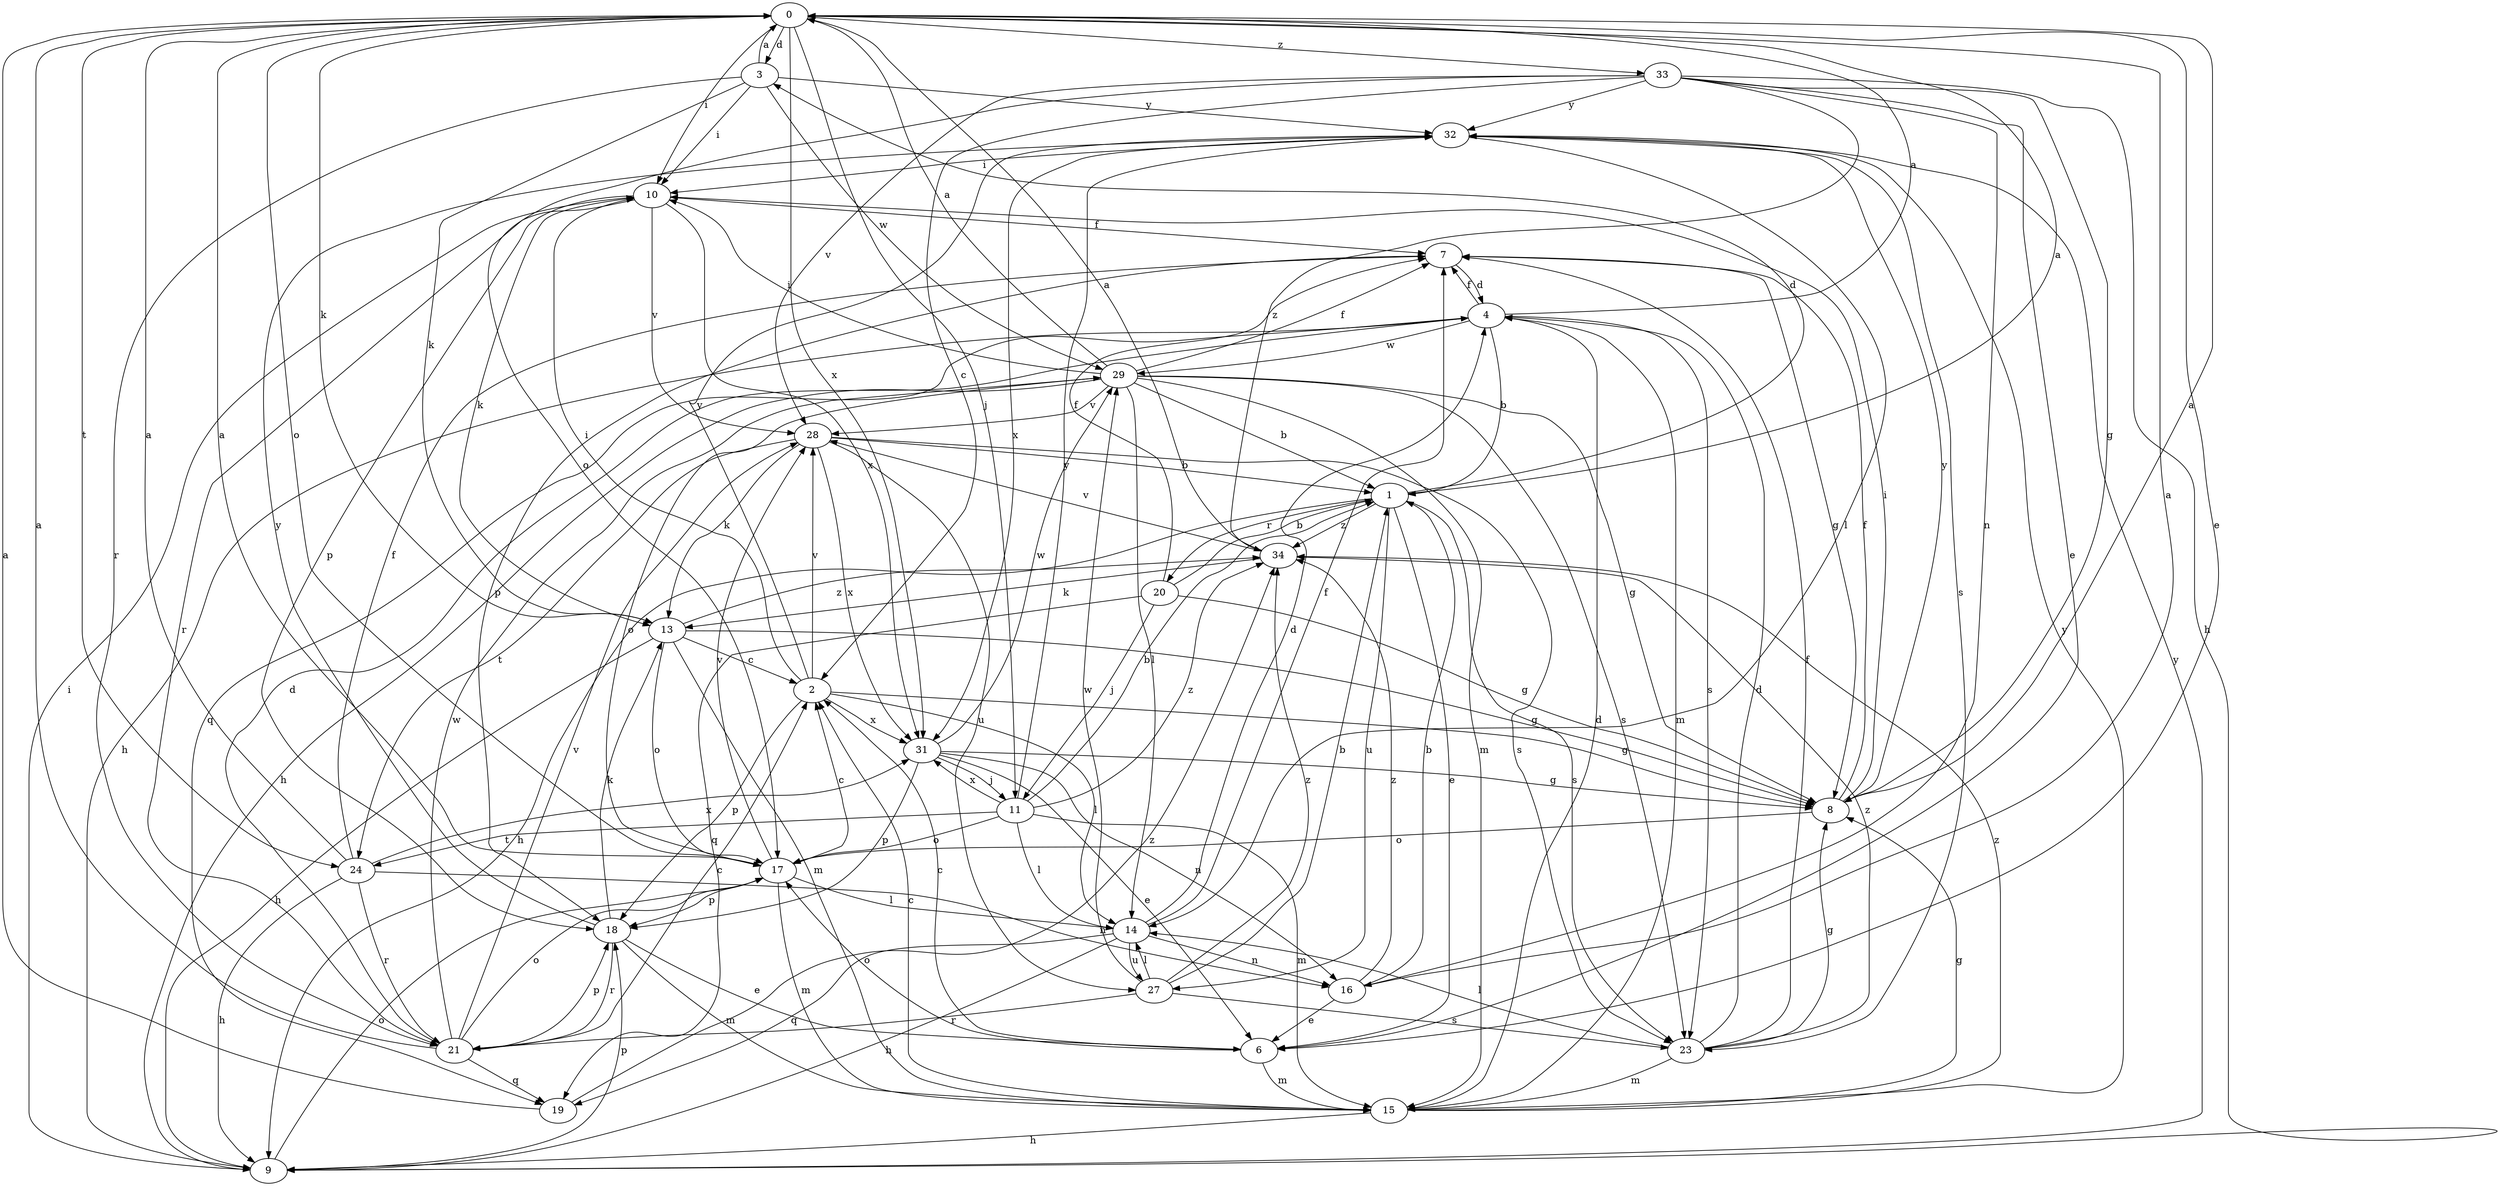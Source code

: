 strict digraph  {
0;
1;
2;
3;
4;
6;
7;
8;
9;
10;
11;
13;
14;
15;
16;
17;
18;
19;
20;
21;
23;
24;
27;
28;
29;
31;
32;
33;
34;
0 -> 3  [label=d];
0 -> 6  [label=e];
0 -> 10  [label=i];
0 -> 11  [label=j];
0 -> 13  [label=k];
0 -> 17  [label=o];
0 -> 24  [label=t];
0 -> 31  [label=x];
0 -> 33  [label=z];
1 -> 0  [label=a];
1 -> 3  [label=d];
1 -> 6  [label=e];
1 -> 9  [label=h];
1 -> 20  [label=r];
1 -> 23  [label=s];
1 -> 27  [label=u];
1 -> 34  [label=z];
2 -> 8  [label=g];
2 -> 10  [label=i];
2 -> 14  [label=l];
2 -> 18  [label=p];
2 -> 28  [label=v];
2 -> 31  [label=x];
2 -> 32  [label=y];
3 -> 0  [label=a];
3 -> 10  [label=i];
3 -> 13  [label=k];
3 -> 21  [label=r];
3 -> 29  [label=w];
3 -> 32  [label=y];
4 -> 0  [label=a];
4 -> 1  [label=b];
4 -> 7  [label=f];
4 -> 9  [label=h];
4 -> 15  [label=m];
4 -> 19  [label=q];
4 -> 23  [label=s];
4 -> 29  [label=w];
6 -> 2  [label=c];
6 -> 15  [label=m];
6 -> 17  [label=o];
7 -> 4  [label=d];
7 -> 8  [label=g];
7 -> 18  [label=p];
8 -> 0  [label=a];
8 -> 7  [label=f];
8 -> 10  [label=i];
8 -> 17  [label=o];
8 -> 32  [label=y];
9 -> 10  [label=i];
9 -> 17  [label=o];
9 -> 18  [label=p];
9 -> 32  [label=y];
10 -> 7  [label=f];
10 -> 13  [label=k];
10 -> 18  [label=p];
10 -> 21  [label=r];
10 -> 28  [label=v];
10 -> 31  [label=x];
11 -> 1  [label=b];
11 -> 14  [label=l];
11 -> 15  [label=m];
11 -> 17  [label=o];
11 -> 24  [label=t];
11 -> 31  [label=x];
11 -> 32  [label=y];
11 -> 34  [label=z];
13 -> 2  [label=c];
13 -> 8  [label=g];
13 -> 9  [label=h];
13 -> 15  [label=m];
13 -> 17  [label=o];
13 -> 34  [label=z];
14 -> 4  [label=d];
14 -> 7  [label=f];
14 -> 9  [label=h];
14 -> 16  [label=n];
14 -> 19  [label=q];
14 -> 27  [label=u];
15 -> 2  [label=c];
15 -> 4  [label=d];
15 -> 8  [label=g];
15 -> 9  [label=h];
15 -> 32  [label=y];
15 -> 34  [label=z];
16 -> 0  [label=a];
16 -> 1  [label=b];
16 -> 6  [label=e];
16 -> 34  [label=z];
17 -> 0  [label=a];
17 -> 2  [label=c];
17 -> 14  [label=l];
17 -> 15  [label=m];
17 -> 18  [label=p];
17 -> 28  [label=v];
18 -> 6  [label=e];
18 -> 13  [label=k];
18 -> 15  [label=m];
18 -> 21  [label=r];
18 -> 32  [label=y];
19 -> 0  [label=a];
19 -> 34  [label=z];
20 -> 1  [label=b];
20 -> 7  [label=f];
20 -> 8  [label=g];
20 -> 11  [label=j];
20 -> 19  [label=q];
21 -> 0  [label=a];
21 -> 2  [label=c];
21 -> 4  [label=d];
21 -> 17  [label=o];
21 -> 18  [label=p];
21 -> 19  [label=q];
21 -> 28  [label=v];
21 -> 29  [label=w];
23 -> 4  [label=d];
23 -> 7  [label=f];
23 -> 8  [label=g];
23 -> 14  [label=l];
23 -> 15  [label=m];
23 -> 34  [label=z];
24 -> 0  [label=a];
24 -> 7  [label=f];
24 -> 9  [label=h];
24 -> 16  [label=n];
24 -> 21  [label=r];
24 -> 31  [label=x];
27 -> 1  [label=b];
27 -> 14  [label=l];
27 -> 21  [label=r];
27 -> 23  [label=s];
27 -> 29  [label=w];
27 -> 34  [label=z];
28 -> 1  [label=b];
28 -> 13  [label=k];
28 -> 23  [label=s];
28 -> 24  [label=t];
28 -> 27  [label=u];
28 -> 31  [label=x];
29 -> 0  [label=a];
29 -> 1  [label=b];
29 -> 7  [label=f];
29 -> 8  [label=g];
29 -> 9  [label=h];
29 -> 10  [label=i];
29 -> 14  [label=l];
29 -> 15  [label=m];
29 -> 17  [label=o];
29 -> 23  [label=s];
29 -> 28  [label=v];
31 -> 6  [label=e];
31 -> 8  [label=g];
31 -> 11  [label=j];
31 -> 16  [label=n];
31 -> 18  [label=p];
31 -> 29  [label=w];
32 -> 10  [label=i];
32 -> 14  [label=l];
32 -> 23  [label=s];
32 -> 31  [label=x];
33 -> 2  [label=c];
33 -> 6  [label=e];
33 -> 8  [label=g];
33 -> 9  [label=h];
33 -> 16  [label=n];
33 -> 17  [label=o];
33 -> 28  [label=v];
33 -> 32  [label=y];
33 -> 34  [label=z];
34 -> 0  [label=a];
34 -> 13  [label=k];
34 -> 28  [label=v];
}
